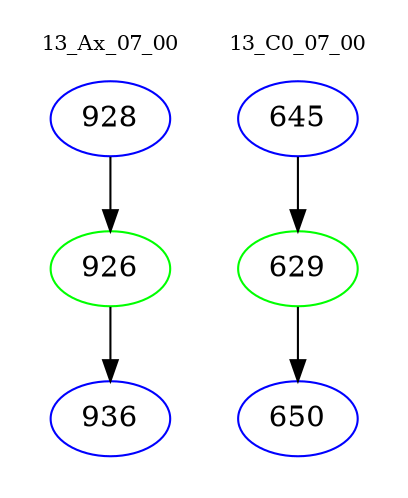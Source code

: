 digraph{
subgraph cluster_0 {
color = white
label = "13_Ax_07_00";
fontsize=10;
T0_928 [label="928", color="blue"]
T0_928 -> T0_926 [color="black"]
T0_926 [label="926", color="green"]
T0_926 -> T0_936 [color="black"]
T0_936 [label="936", color="blue"]
}
subgraph cluster_1 {
color = white
label = "13_C0_07_00";
fontsize=10;
T1_645 [label="645", color="blue"]
T1_645 -> T1_629 [color="black"]
T1_629 [label="629", color="green"]
T1_629 -> T1_650 [color="black"]
T1_650 [label="650", color="blue"]
}
}
